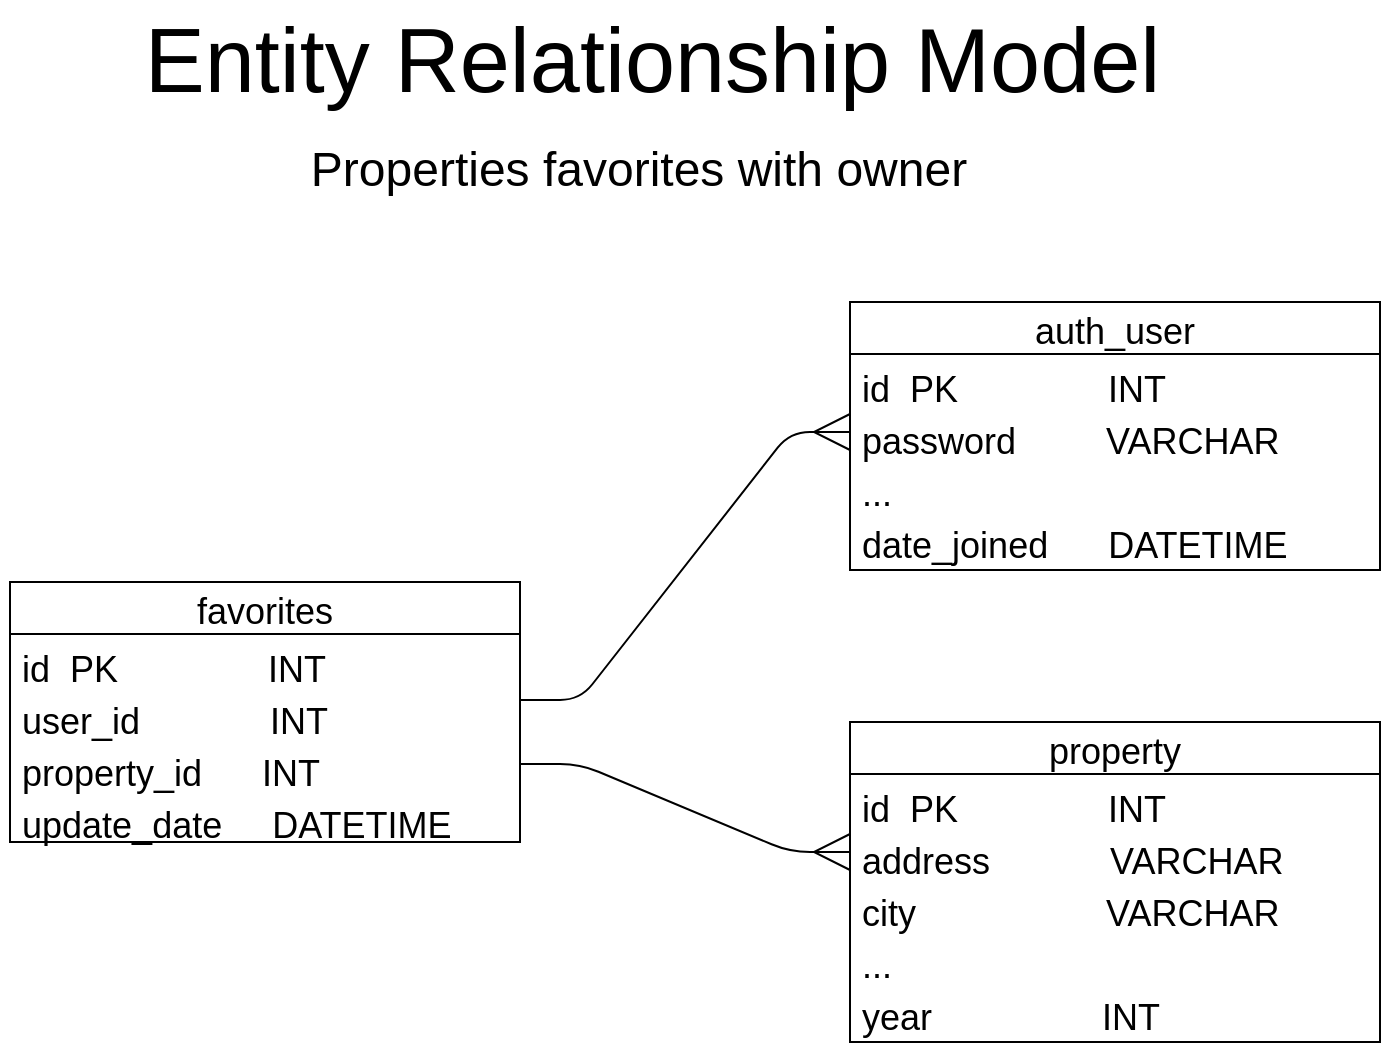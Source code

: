 <mxfile version="14.8.1" type="github">
  <diagram id="oCPUS4oJqplixbIaSKUz" name="Page-1">
    <mxGraphModel dx="2026" dy="1126" grid="1" gridSize="10" guides="1" tooltips="1" connect="1" arrows="1" fold="1" page="1" pageScale="1" pageWidth="850" pageHeight="1100" math="0" shadow="0">
      <root>
        <mxCell id="0" />
        <mxCell id="1" parent="0" />
        <mxCell id="7fFSYUiusndM4oaUvXzI-5" value="favorites" style="swimlane;fontStyle=0;childLayout=stackLayout;horizontal=1;startSize=26;horizontalStack=0;resizeParent=1;resizeParentMax=0;resizeLast=0;collapsible=1;marginBottom=0;fontSize=18;" vertex="1" parent="1">
          <mxGeometry x="95" y="321" width="255" height="130" as="geometry" />
        </mxCell>
        <mxCell id="7fFSYUiusndM4oaUvXzI-6" value="id  PK               INT" style="text;strokeColor=none;fillColor=none;align=left;verticalAlign=top;spacingLeft=4;spacingRight=4;overflow=hidden;rotatable=0;points=[[0,0.5],[1,0.5]];portConstraint=eastwest;fontSize=18;" vertex="1" parent="7fFSYUiusndM4oaUvXzI-5">
          <mxGeometry y="26" width="255" height="26" as="geometry" />
        </mxCell>
        <mxCell id="7fFSYUiusndM4oaUvXzI-7" value="user_id             INT" style="text;strokeColor=none;fillColor=none;align=left;verticalAlign=top;spacingLeft=4;spacingRight=4;overflow=hidden;rotatable=0;points=[[0,0.5],[1,0.5]];portConstraint=eastwest;fontSize=18;" vertex="1" parent="7fFSYUiusndM4oaUvXzI-5">
          <mxGeometry y="52" width="255" height="26" as="geometry" />
        </mxCell>
        <mxCell id="7fFSYUiusndM4oaUvXzI-8" value="property_id      INT" style="text;strokeColor=none;fillColor=none;align=left;verticalAlign=top;spacingLeft=4;spacingRight=4;overflow=hidden;rotatable=0;points=[[0,0.5],[1,0.5]];portConstraint=eastwest;fontSize=18;" vertex="1" parent="7fFSYUiusndM4oaUvXzI-5">
          <mxGeometry y="78" width="255" height="26" as="geometry" />
        </mxCell>
        <mxCell id="7fFSYUiusndM4oaUvXzI-11" value="update_date     DATETIME" style="text;strokeColor=none;fillColor=none;align=left;verticalAlign=top;spacingLeft=4;spacingRight=4;overflow=hidden;rotatable=0;points=[[0,0.5],[1,0.5]];portConstraint=eastwest;fontSize=18;" vertex="1" parent="7fFSYUiusndM4oaUvXzI-5">
          <mxGeometry y="104" width="255" height="26" as="geometry" />
        </mxCell>
        <mxCell id="7fFSYUiusndM4oaUvXzI-12" value="auth_user" style="swimlane;fontStyle=0;childLayout=stackLayout;horizontal=1;startSize=26;horizontalStack=0;resizeParent=1;resizeParentMax=0;resizeLast=0;collapsible=1;marginBottom=0;fontSize=18;" vertex="1" parent="1">
          <mxGeometry x="515" y="181" width="265" height="134" as="geometry" />
        </mxCell>
        <mxCell id="7fFSYUiusndM4oaUvXzI-13" value="id  PK               INT" style="text;strokeColor=none;fillColor=none;align=left;verticalAlign=top;spacingLeft=4;spacingRight=4;overflow=hidden;rotatable=0;points=[[0,0.5],[1,0.5]];portConstraint=eastwest;fontSize=18;" vertex="1" parent="7fFSYUiusndM4oaUvXzI-12">
          <mxGeometry y="26" width="265" height="26" as="geometry" />
        </mxCell>
        <mxCell id="7fFSYUiusndM4oaUvXzI-14" value="password         VARCHAR" style="text;strokeColor=none;fillColor=none;align=left;verticalAlign=top;spacingLeft=4;spacingRight=4;overflow=hidden;rotatable=0;points=[[0,0.5],[1,0.5]];portConstraint=eastwest;fontSize=18;" vertex="1" parent="7fFSYUiusndM4oaUvXzI-12">
          <mxGeometry y="52" width="265" height="26" as="geometry" />
        </mxCell>
        <mxCell id="7fFSYUiusndM4oaUvXzI-15" value="..." style="text;strokeColor=none;fillColor=none;align=left;verticalAlign=top;spacingLeft=4;spacingRight=4;overflow=hidden;rotatable=0;points=[[0,0.5],[1,0.5]];portConstraint=eastwest;fontSize=18;" vertex="1" parent="7fFSYUiusndM4oaUvXzI-12">
          <mxGeometry y="78" width="265" height="26" as="geometry" />
        </mxCell>
        <mxCell id="7fFSYUiusndM4oaUvXzI-17" value="date_joined      DATETIME" style="text;strokeColor=none;fillColor=none;align=left;verticalAlign=top;spacingLeft=4;spacingRight=4;overflow=hidden;rotatable=0;points=[[0,0.5],[1,0.5]];portConstraint=eastwest;fontSize=18;" vertex="1" parent="7fFSYUiusndM4oaUvXzI-12">
          <mxGeometry y="104" width="265" height="30" as="geometry" />
        </mxCell>
        <mxCell id="7fFSYUiusndM4oaUvXzI-18" value="property" style="swimlane;fontStyle=0;childLayout=stackLayout;horizontal=1;startSize=26;horizontalStack=0;resizeParent=1;resizeParentMax=0;resizeLast=0;collapsible=1;marginBottom=0;fontSize=18;" vertex="1" parent="1">
          <mxGeometry x="515" y="391" width="265" height="160" as="geometry" />
        </mxCell>
        <mxCell id="7fFSYUiusndM4oaUvXzI-19" value="id  PK               INT" style="text;strokeColor=none;fillColor=none;align=left;verticalAlign=top;spacingLeft=4;spacingRight=4;overflow=hidden;rotatable=0;points=[[0,0.5],[1,0.5]];portConstraint=eastwest;fontSize=18;" vertex="1" parent="7fFSYUiusndM4oaUvXzI-18">
          <mxGeometry y="26" width="265" height="26" as="geometry" />
        </mxCell>
        <mxCell id="7fFSYUiusndM4oaUvXzI-20" value="address            VARCHAR" style="text;strokeColor=none;fillColor=none;align=left;verticalAlign=top;spacingLeft=4;spacingRight=4;overflow=hidden;rotatable=0;points=[[0,0.5],[1,0.5]];portConstraint=eastwest;fontSize=18;" vertex="1" parent="7fFSYUiusndM4oaUvXzI-18">
          <mxGeometry y="52" width="265" height="26" as="geometry" />
        </mxCell>
        <mxCell id="7fFSYUiusndM4oaUvXzI-21" value="city                   VARCHAR" style="text;strokeColor=none;fillColor=none;align=left;verticalAlign=top;spacingLeft=4;spacingRight=4;overflow=hidden;rotatable=0;points=[[0,0.5],[1,0.5]];portConstraint=eastwest;fontSize=18;" vertex="1" parent="7fFSYUiusndM4oaUvXzI-18">
          <mxGeometry y="78" width="265" height="26" as="geometry" />
        </mxCell>
        <mxCell id="7fFSYUiusndM4oaUvXzI-22" value="..." style="text;strokeColor=none;fillColor=none;align=left;verticalAlign=top;spacingLeft=4;spacingRight=4;overflow=hidden;rotatable=0;points=[[0,0.5],[1,0.5]];portConstraint=eastwest;fontSize=18;" vertex="1" parent="7fFSYUiusndM4oaUvXzI-18">
          <mxGeometry y="104" width="265" height="26" as="geometry" />
        </mxCell>
        <mxCell id="7fFSYUiusndM4oaUvXzI-23" value="year                 INT" style="text;strokeColor=none;fillColor=none;align=left;verticalAlign=top;spacingLeft=4;spacingRight=4;overflow=hidden;rotatable=0;points=[[0,0.5],[1,0.5]];portConstraint=eastwest;fontSize=18;" vertex="1" parent="7fFSYUiusndM4oaUvXzI-18">
          <mxGeometry y="130" width="265" height="30" as="geometry" />
        </mxCell>
        <mxCell id="7fFSYUiusndM4oaUvXzI-24" value="" style="edgeStyle=entityRelationEdgeStyle;fontSize=18;html=1;endArrow=ERmany;entryX=0;entryY=0.5;entryDx=0;entryDy=0;exitX=1;exitY=0.269;exitDx=0;exitDy=0;exitPerimeter=0;strokeWidth=1;endSize=16;" edge="1" parent="1" source="7fFSYUiusndM4oaUvXzI-7" target="7fFSYUiusndM4oaUvXzI-14">
          <mxGeometry width="100" height="100" relative="1" as="geometry">
            <mxPoint x="285" y="581" as="sourcePoint" />
            <mxPoint x="385" y="481" as="targetPoint" />
          </mxGeometry>
        </mxCell>
        <mxCell id="7fFSYUiusndM4oaUvXzI-25" value="" style="edgeStyle=entityRelationEdgeStyle;fontSize=18;html=1;endArrow=ERmany;entryX=0;entryY=0.5;entryDx=0;entryDy=0;exitX=1;exitY=0.5;exitDx=0;exitDy=0;endSize=16;" edge="1" parent="1" source="7fFSYUiusndM4oaUvXzI-8" target="7fFSYUiusndM4oaUvXzI-20">
          <mxGeometry width="100" height="100" relative="1" as="geometry">
            <mxPoint x="285" y="389.994" as="sourcePoint" />
            <mxPoint x="525" y="256" as="targetPoint" />
          </mxGeometry>
        </mxCell>
        <mxCell id="7fFSYUiusndM4oaUvXzI-26" value="&lt;font style=&quot;font-size: 45px&quot;&gt;&amp;nbsp;&lt;font style=&quot;font-size: 45px&quot;&gt;Entity Relationship Model&lt;/font&gt;&lt;/font&gt;" style="text;html=1;strokeColor=none;fillColor=none;align=center;verticalAlign=middle;whiteSpace=wrap;rounded=0;" vertex="1" parent="1">
          <mxGeometry x="90" y="30" width="640" height="60" as="geometry" />
        </mxCell>
        <mxCell id="7fFSYUiusndM4oaUvXzI-28" value="&lt;font style=&quot;font-size: 24px&quot;&gt;Properties favorites with owner&lt;/font&gt;" style="text;html=1;strokeColor=none;fillColor=none;align=center;verticalAlign=middle;whiteSpace=wrap;rounded=0;" vertex="1" parent="1">
          <mxGeometry x="209.38" y="90" width="401.25" height="50" as="geometry" />
        </mxCell>
      </root>
    </mxGraphModel>
  </diagram>
</mxfile>
